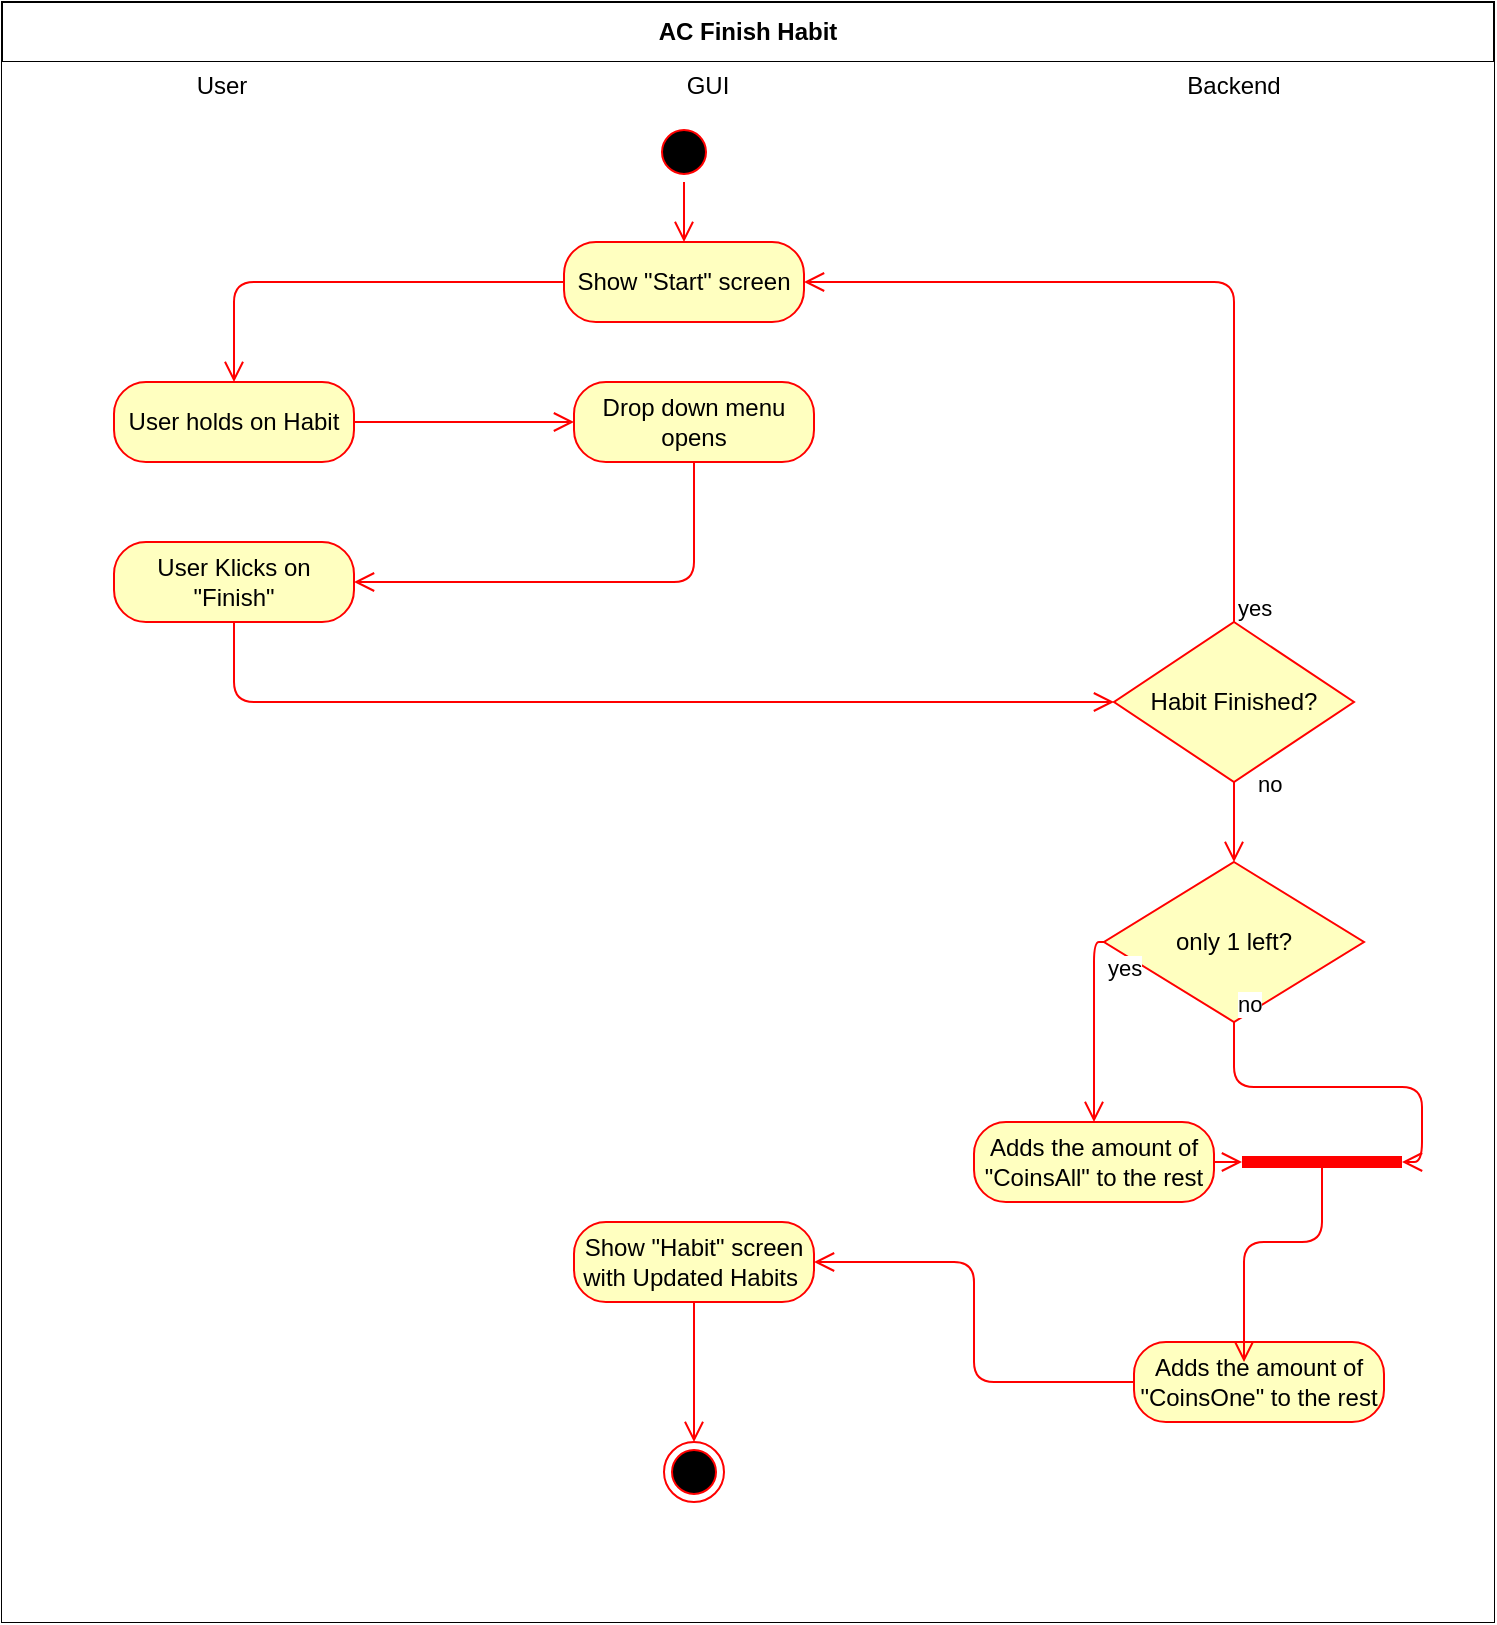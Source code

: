 <mxfile version="14.6.3" type="github">
  <diagram id="y_GvClbbLjnnBVEjSOUQ" name="Page-1">
    <mxGraphModel dx="2249" dy="762" grid="1" gridSize="10" guides="1" tooltips="1" connect="1" arrows="1" fold="1" page="1" pageScale="1" pageWidth="827" pageHeight="1169" math="0" shadow="0">
      <root>
        <mxCell id="0" />
        <mxCell id="1" parent="0" />
        <mxCell id="rKe2RuNDz2pXrkakJX6d-1" value="AC Finish Habit" style="shape=table;html=1;whiteSpace=wrap;startSize=30;container=1;collapsible=0;childLayout=tableLayout;fontStyle=1;align=center;" vertex="1" parent="1">
          <mxGeometry x="-246" y="360" width="746" height="810" as="geometry" />
        </mxCell>
        <mxCell id="rKe2RuNDz2pXrkakJX6d-2" value="" style="shape=partialRectangle;html=1;whiteSpace=wrap;collapsible=0;dropTarget=0;pointerEvents=0;fillColor=none;top=0;left=0;bottom=0;right=0;points=[[0,0.5],[1,0.5]];portConstraint=eastwest;" vertex="1" parent="rKe2RuNDz2pXrkakJX6d-1">
          <mxGeometry y="30" width="746" height="24" as="geometry" />
        </mxCell>
        <mxCell id="rKe2RuNDz2pXrkakJX6d-3" value="User" style="shape=partialRectangle;html=1;whiteSpace=wrap;connectable=0;top=0;left=0;bottom=0;right=0;overflow=hidden;" vertex="1" parent="rKe2RuNDz2pXrkakJX6d-2">
          <mxGeometry width="220" height="24" as="geometry" />
        </mxCell>
        <mxCell id="rKe2RuNDz2pXrkakJX6d-4" value="GUI" style="shape=partialRectangle;html=1;whiteSpace=wrap;connectable=0;top=0;left=0;bottom=0;right=0;overflow=hidden;" vertex="1" parent="rKe2RuNDz2pXrkakJX6d-2">
          <mxGeometry x="220" width="266" height="24" as="geometry" />
        </mxCell>
        <mxCell id="rKe2RuNDz2pXrkakJX6d-5" value="Backend" style="shape=partialRectangle;html=1;whiteSpace=wrap;connectable=0;top=0;left=0;bottom=0;right=0;overflow=hidden;" vertex="1" parent="rKe2RuNDz2pXrkakJX6d-2">
          <mxGeometry x="486" width="260" height="24" as="geometry" />
        </mxCell>
        <mxCell id="rKe2RuNDz2pXrkakJX6d-6" style="shape=partialRectangle;html=1;whiteSpace=wrap;collapsible=0;dropTarget=0;pointerEvents=0;fillColor=none;top=0;left=0;bottom=0;right=0;points=[[0,0.5],[1,0.5]];portConstraint=eastwest;" vertex="1" parent="rKe2RuNDz2pXrkakJX6d-1">
          <mxGeometry y="54" width="746" height="756" as="geometry" />
        </mxCell>
        <mxCell id="rKe2RuNDz2pXrkakJX6d-7" style="shape=partialRectangle;html=1;whiteSpace=wrap;connectable=0;top=0;left=0;bottom=0;right=0;overflow=hidden;" vertex="1" parent="rKe2RuNDz2pXrkakJX6d-6">
          <mxGeometry width="220" height="756" as="geometry" />
        </mxCell>
        <mxCell id="rKe2RuNDz2pXrkakJX6d-8" style="shape=partialRectangle;html=1;whiteSpace=wrap;connectable=0;top=0;left=0;bottom=0;right=0;overflow=hidden;" vertex="1" parent="rKe2RuNDz2pXrkakJX6d-6">
          <mxGeometry x="220" width="266" height="756" as="geometry" />
        </mxCell>
        <mxCell id="rKe2RuNDz2pXrkakJX6d-9" style="shape=partialRectangle;html=1;whiteSpace=wrap;connectable=0;top=0;left=0;bottom=0;right=0;overflow=hidden;" vertex="1" parent="rKe2RuNDz2pXrkakJX6d-6">
          <mxGeometry x="486" width="260" height="756" as="geometry" />
        </mxCell>
        <mxCell id="rKe2RuNDz2pXrkakJX6d-10" value="" style="ellipse;html=1;shape=startState;fillColor=#000000;strokeColor=#ff0000;" vertex="1" parent="1">
          <mxGeometry x="80" y="420" width="30" height="30" as="geometry" />
        </mxCell>
        <mxCell id="rKe2RuNDz2pXrkakJX6d-11" style="edgeStyle=orthogonalEdgeStyle;rounded=0;orthogonalLoop=1;jettySize=auto;html=1;exitX=0.5;exitY=1;exitDx=0;exitDy=0;" edge="1" parent="1">
          <mxGeometry relative="1" as="geometry">
            <mxPoint x="-115" y="510" as="sourcePoint" />
            <mxPoint x="-115" y="510" as="targetPoint" />
          </mxGeometry>
        </mxCell>
        <mxCell id="rKe2RuNDz2pXrkakJX6d-13" value="Show &quot;Start&quot; screen" style="rounded=1;whiteSpace=wrap;html=1;arcSize=40;fontColor=#000000;fillColor=#ffffc0;strokeColor=#ff0000;" vertex="1" parent="1">
          <mxGeometry x="35" y="480" width="120" height="40" as="geometry" />
        </mxCell>
        <mxCell id="rKe2RuNDz2pXrkakJX6d-15" style="edgeStyle=orthogonalEdgeStyle;rounded=0;orthogonalLoop=1;jettySize=auto;html=1;exitX=0.5;exitY=1;exitDx=0;exitDy=0;" edge="1" parent="1">
          <mxGeometry relative="1" as="geometry">
            <mxPoint x="385" y="1150" as="sourcePoint" />
            <mxPoint x="385" y="1150" as="targetPoint" />
          </mxGeometry>
        </mxCell>
        <mxCell id="rKe2RuNDz2pXrkakJX6d-16" value="Adds the amount of &quot;CoinsAll&quot; to the rest" style="rounded=1;whiteSpace=wrap;html=1;arcSize=40;fontColor=#000000;fillColor=#ffffc0;strokeColor=#ff0000;" vertex="1" parent="1">
          <mxGeometry x="240" y="920" width="120" height="40" as="geometry" />
        </mxCell>
        <mxCell id="rKe2RuNDz2pXrkakJX6d-17" value="" style="edgeStyle=orthogonalEdgeStyle;html=1;verticalAlign=bottom;endArrow=open;endSize=8;strokeColor=#ff0000;entryX=0;entryY=0.5;entryDx=0;entryDy=0;entryPerimeter=0;" edge="1" parent="1" source="rKe2RuNDz2pXrkakJX6d-16" target="rKe2RuNDz2pXrkakJX6d-45">
          <mxGeometry relative="1" as="geometry">
            <mxPoint x="385" y="1120" as="targetPoint" />
            <Array as="points" />
          </mxGeometry>
        </mxCell>
        <mxCell id="rKe2RuNDz2pXrkakJX6d-19" value="User holds on Habit" style="rounded=1;whiteSpace=wrap;html=1;arcSize=40;fontColor=#000000;fillColor=#ffffc0;strokeColor=#ff0000;" vertex="1" parent="1">
          <mxGeometry x="-190" y="550" width="120" height="40" as="geometry" />
        </mxCell>
        <mxCell id="rKe2RuNDz2pXrkakJX6d-20" value="" style="edgeStyle=orthogonalEdgeStyle;html=1;verticalAlign=bottom;endArrow=open;endSize=8;strokeColor=#ff0000;exitX=1;exitY=0.5;exitDx=0;exitDy=0;entryX=0;entryY=0.5;entryDx=0;entryDy=0;" edge="1" parent="1" source="rKe2RuNDz2pXrkakJX6d-19" target="rKe2RuNDz2pXrkakJX6d-22">
          <mxGeometry relative="1" as="geometry">
            <mxPoint x="-110" y="650" as="targetPoint" />
          </mxGeometry>
        </mxCell>
        <mxCell id="rKe2RuNDz2pXrkakJX6d-21" value="" style="edgeStyle=orthogonalEdgeStyle;html=1;verticalAlign=bottom;endArrow=open;endSize=8;strokeColor=#ff0000;entryX=0.5;entryY=0;entryDx=0;entryDy=0;exitX=0.5;exitY=1;exitDx=0;exitDy=0;" edge="1" parent="1" source="rKe2RuNDz2pXrkakJX6d-10" target="rKe2RuNDz2pXrkakJX6d-13">
          <mxGeometry relative="1" as="geometry">
            <mxPoint x="-160" y="530" as="targetPoint" />
            <mxPoint x="-115" y="450" as="sourcePoint" />
            <Array as="points" />
          </mxGeometry>
        </mxCell>
        <mxCell id="rKe2RuNDz2pXrkakJX6d-22" value="Drop down menu opens" style="rounded=1;whiteSpace=wrap;html=1;arcSize=40;fontColor=#000000;fillColor=#ffffc0;strokeColor=#ff0000;" vertex="1" parent="1">
          <mxGeometry x="40" y="550" width="120" height="40" as="geometry" />
        </mxCell>
        <mxCell id="rKe2RuNDz2pXrkakJX6d-23" value="" style="edgeStyle=orthogonalEdgeStyle;html=1;verticalAlign=bottom;endArrow=open;endSize=8;strokeColor=#ff0000;entryX=1;entryY=0.5;entryDx=0;entryDy=0;exitX=0.5;exitY=1;exitDx=0;exitDy=0;" edge="1" parent="1" source="rKe2RuNDz2pXrkakJX6d-22" target="rKe2RuNDz2pXrkakJX6d-24">
          <mxGeometry relative="1" as="geometry">
            <mxPoint x="100" y="570" as="targetPoint" />
            <Array as="points">
              <mxPoint x="100" y="650" />
            </Array>
          </mxGeometry>
        </mxCell>
        <mxCell id="rKe2RuNDz2pXrkakJX6d-24" value="User Klicks on &quot;Finish&quot;" style="rounded=1;whiteSpace=wrap;html=1;arcSize=40;fontColor=#000000;fillColor=#ffffc0;strokeColor=#ff0000;" vertex="1" parent="1">
          <mxGeometry x="-190" y="630" width="120" height="40" as="geometry" />
        </mxCell>
        <mxCell id="rKe2RuNDz2pXrkakJX6d-28" value="" style="edgeStyle=orthogonalEdgeStyle;html=1;verticalAlign=bottom;endArrow=open;endSize=8;strokeColor=#ff0000;exitX=0.5;exitY=1;exitDx=0;exitDy=0;entryX=0;entryY=0.5;entryDx=0;entryDy=0;" edge="1" parent="1" source="rKe2RuNDz2pXrkakJX6d-24" target="rKe2RuNDz2pXrkakJX6d-35">
          <mxGeometry relative="1" as="geometry">
            <mxPoint x="220" y="700" as="targetPoint" />
            <Array as="points">
              <mxPoint x="-130" y="710" />
            </Array>
            <mxPoint x="320" y="760" as="sourcePoint" />
          </mxGeometry>
        </mxCell>
        <mxCell id="rKe2RuNDz2pXrkakJX6d-34" value="" style="edgeStyle=orthogonalEdgeStyle;html=1;verticalAlign=bottom;endArrow=open;endSize=8;strokeColor=#ff0000;exitX=0;exitY=0.5;exitDx=0;exitDy=0;entryX=0.5;entryY=0;entryDx=0;entryDy=0;" edge="1" parent="1" source="rKe2RuNDz2pXrkakJX6d-13" target="rKe2RuNDz2pXrkakJX6d-19">
          <mxGeometry relative="1" as="geometry">
            <mxPoint x="50" y="660" as="targetPoint" />
            <mxPoint x="-55" y="660" as="sourcePoint" />
          </mxGeometry>
        </mxCell>
        <mxCell id="rKe2RuNDz2pXrkakJX6d-35" value="Habit Finished?" style="rhombus;whiteSpace=wrap;html=1;fillColor=#ffffc0;strokeColor=#ff0000;" vertex="1" parent="1">
          <mxGeometry x="310" y="670" width="120" height="80" as="geometry" />
        </mxCell>
        <mxCell id="rKe2RuNDz2pXrkakJX6d-36" value="no" style="edgeStyle=orthogonalEdgeStyle;html=1;align=left;verticalAlign=bottom;endArrow=open;endSize=8;strokeColor=#ff0000;exitX=0.5;exitY=1;exitDx=0;exitDy=0;" edge="1" source="rKe2RuNDz2pXrkakJX6d-35" parent="1" target="rKe2RuNDz2pXrkakJX6d-40">
          <mxGeometry x="-0.5" y="10" relative="1" as="geometry">
            <mxPoint x="490" y="700" as="targetPoint" />
            <mxPoint as="offset" />
          </mxGeometry>
        </mxCell>
        <mxCell id="rKe2RuNDz2pXrkakJX6d-37" value="yes" style="edgeStyle=orthogonalEdgeStyle;html=1;align=left;verticalAlign=top;endArrow=open;endSize=8;strokeColor=#ff0000;exitX=0.5;exitY=0;exitDx=0;exitDy=0;entryX=1;entryY=0.5;entryDx=0;entryDy=0;" edge="1" source="rKe2RuNDz2pXrkakJX6d-35" parent="1" target="rKe2RuNDz2pXrkakJX6d-13">
          <mxGeometry x="-0.896" relative="1" as="geometry">
            <mxPoint x="350" y="780" as="targetPoint" />
            <mxPoint as="offset" />
          </mxGeometry>
        </mxCell>
        <mxCell id="rKe2RuNDz2pXrkakJX6d-40" value="only 1 left?" style="rhombus;whiteSpace=wrap;html=1;fillColor=#ffffc0;strokeColor=#ff0000;" vertex="1" parent="1">
          <mxGeometry x="305" y="790" width="130" height="80" as="geometry" />
        </mxCell>
        <mxCell id="rKe2RuNDz2pXrkakJX6d-41" value="no" style="edgeStyle=orthogonalEdgeStyle;html=1;align=left;verticalAlign=bottom;endArrow=open;endSize=8;strokeColor=#ff0000;entryX=1;entryY=0.5;entryDx=0;entryDy=0;entryPerimeter=0;" edge="1" source="rKe2RuNDz2pXrkakJX6d-40" parent="1" target="rKe2RuNDz2pXrkakJX6d-45">
          <mxGeometry x="-1" relative="1" as="geometry">
            <mxPoint x="460" y="820" as="targetPoint" />
          </mxGeometry>
        </mxCell>
        <mxCell id="rKe2RuNDz2pXrkakJX6d-42" value="yes" style="edgeStyle=orthogonalEdgeStyle;html=1;align=left;verticalAlign=top;endArrow=open;endSize=8;strokeColor=#ff0000;entryX=0.5;entryY=0;entryDx=0;entryDy=0;exitX=0;exitY=0.5;exitDx=0;exitDy=0;" edge="1" source="rKe2RuNDz2pXrkakJX6d-40" parent="1" target="rKe2RuNDz2pXrkakJX6d-16">
          <mxGeometry x="-1" relative="1" as="geometry">
            <mxPoint x="320" y="900" as="targetPoint" />
            <Array as="points">
              <mxPoint x="300" y="830" />
            </Array>
          </mxGeometry>
        </mxCell>
        <mxCell id="rKe2RuNDz2pXrkakJX6d-43" value="Adds the amount of &quot;CoinsOne&quot; to the rest" style="rounded=1;whiteSpace=wrap;html=1;arcSize=40;fontColor=#000000;fillColor=#ffffc0;strokeColor=#ff0000;" vertex="1" parent="1">
          <mxGeometry x="320" y="1030" width="125" height="40" as="geometry" />
        </mxCell>
        <mxCell id="rKe2RuNDz2pXrkakJX6d-44" value="" style="edgeStyle=orthogonalEdgeStyle;html=1;verticalAlign=bottom;endArrow=open;endSize=8;strokeColor=#ff0000;entryX=1;entryY=0.5;entryDx=0;entryDy=0;" edge="1" source="rKe2RuNDz2pXrkakJX6d-43" parent="1" target="rKe2RuNDz2pXrkakJX6d-48">
          <mxGeometry relative="1" as="geometry">
            <mxPoint x="375" y="1090" as="targetPoint" />
          </mxGeometry>
        </mxCell>
        <mxCell id="rKe2RuNDz2pXrkakJX6d-45" value="" style="shape=line;html=1;strokeWidth=6;strokeColor=#ff0000;" vertex="1" parent="1">
          <mxGeometry x="374" y="935" width="80" height="10" as="geometry" />
        </mxCell>
        <mxCell id="rKe2RuNDz2pXrkakJX6d-46" value="" style="edgeStyle=orthogonalEdgeStyle;html=1;verticalAlign=bottom;endArrow=open;endSize=8;strokeColor=#ff0000;exitX=0.5;exitY=0.5;exitDx=0;exitDy=0;exitPerimeter=0;" edge="1" source="rKe2RuNDz2pXrkakJX6d-45" parent="1">
          <mxGeometry relative="1" as="geometry">
            <mxPoint x="375" y="1040" as="targetPoint" />
            <Array as="points">
              <mxPoint x="414" y="980" />
              <mxPoint x="375" y="980" />
            </Array>
          </mxGeometry>
        </mxCell>
        <mxCell id="rKe2RuNDz2pXrkakJX6d-48" value="Show &quot;Habit&quot; screen with Updated Habits&amp;nbsp;" style="rounded=1;whiteSpace=wrap;html=1;arcSize=40;fontColor=#000000;fillColor=#ffffc0;strokeColor=#ff0000;" vertex="1" parent="1">
          <mxGeometry x="40" y="970" width="120" height="40" as="geometry" />
        </mxCell>
        <mxCell id="rKe2RuNDz2pXrkakJX6d-49" value="" style="edgeStyle=orthogonalEdgeStyle;html=1;verticalAlign=bottom;endArrow=open;endSize=8;strokeColor=#ff0000;entryX=0.5;entryY=0;entryDx=0;entryDy=0;" edge="1" source="rKe2RuNDz2pXrkakJX6d-48" parent="1" target="rKe2RuNDz2pXrkakJX6d-50">
          <mxGeometry relative="1" as="geometry">
            <mxPoint x="100" y="1110" as="targetPoint" />
          </mxGeometry>
        </mxCell>
        <mxCell id="rKe2RuNDz2pXrkakJX6d-50" value="" style="ellipse;html=1;shape=endState;fillColor=#000000;strokeColor=#ff0000;" vertex="1" parent="1">
          <mxGeometry x="85" y="1080" width="30" height="30" as="geometry" />
        </mxCell>
      </root>
    </mxGraphModel>
  </diagram>
</mxfile>
